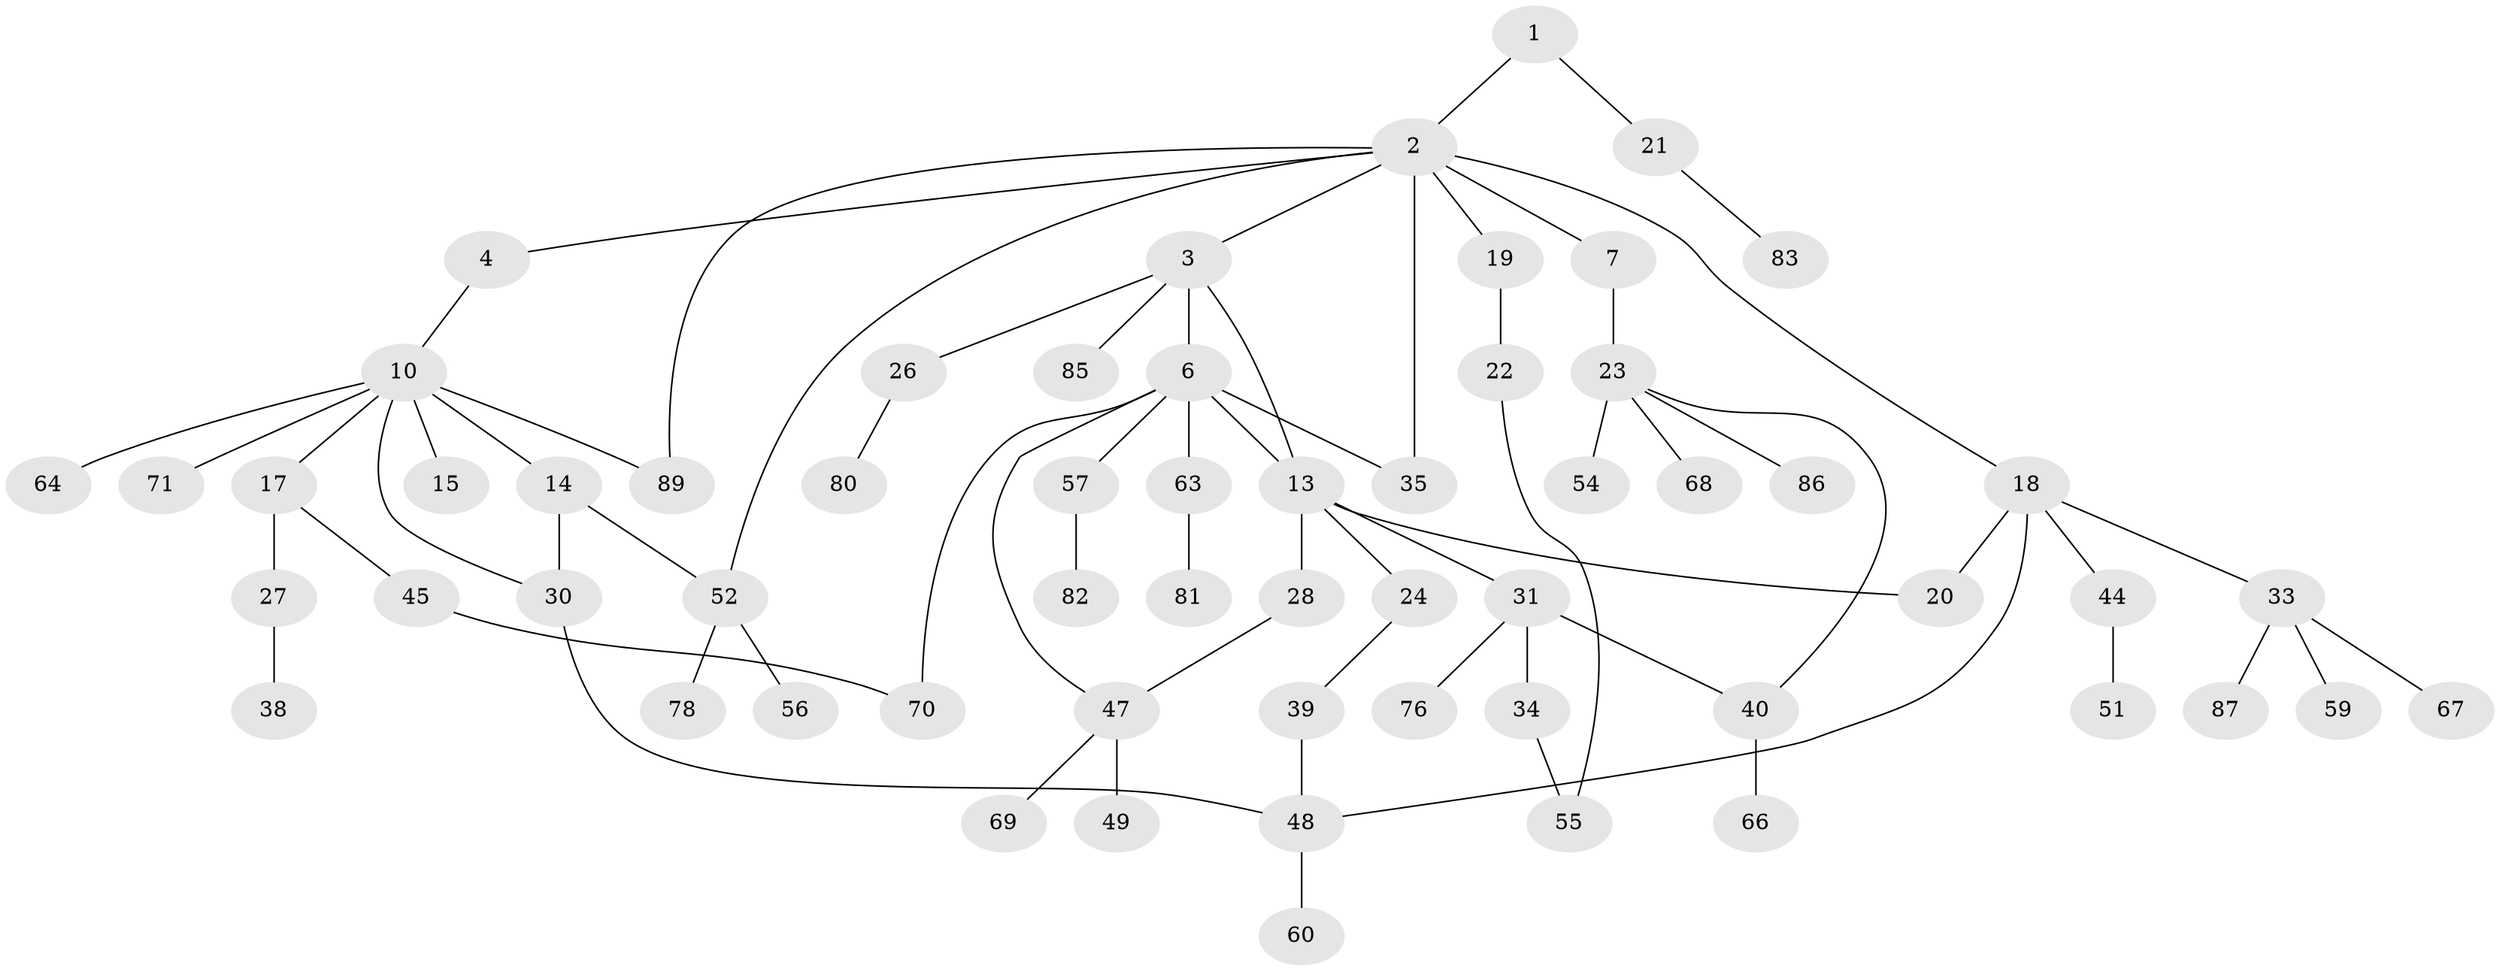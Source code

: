// Generated by graph-tools (version 1.1) at 2025/51/02/27/25 19:51:36]
// undirected, 60 vertices, 71 edges
graph export_dot {
graph [start="1"]
  node [color=gray90,style=filled];
  1;
  2 [super="+12"];
  3 [super="+5"];
  4 [super="+8"];
  6 [super="+9"];
  7;
  10 [super="+11"];
  13 [super="+16"];
  14 [super="+79"];
  15;
  17 [super="+43"];
  18 [super="+41"];
  19;
  20 [super="+42"];
  21 [super="+46"];
  22 [super="+32"];
  23 [super="+29"];
  24 [super="+25"];
  26 [super="+53"];
  27 [super="+36"];
  28 [super="+75"];
  30;
  31 [super="+37"];
  33 [super="+50"];
  34 [super="+74"];
  35 [super="+88"];
  38;
  39 [super="+72"];
  40;
  44;
  45;
  47 [super="+65"];
  48 [super="+84"];
  49 [super="+62"];
  51 [super="+61"];
  52 [super="+58"];
  54;
  55;
  56;
  57;
  59;
  60;
  63 [super="+73"];
  64;
  66;
  67 [super="+77"];
  68;
  69;
  70;
  71;
  76;
  78;
  80;
  81;
  82;
  83;
  85;
  86;
  87;
  89;
  1 -- 2;
  1 -- 21;
  2 -- 3;
  2 -- 4;
  2 -- 7;
  2 -- 18;
  2 -- 19;
  2 -- 89;
  2 -- 52;
  2 -- 35;
  3 -- 26;
  3 -- 85;
  3 -- 13;
  3 -- 6;
  4 -- 10;
  6 -- 70;
  6 -- 35;
  6 -- 57;
  6 -- 13;
  6 -- 63;
  6 -- 47;
  7 -- 23;
  10 -- 64;
  10 -- 89;
  10 -- 17;
  10 -- 30;
  10 -- 71;
  10 -- 14;
  10 -- 15;
  13 -- 31;
  13 -- 24;
  13 -- 28;
  13 -- 20;
  14 -- 52;
  14 -- 30;
  17 -- 27;
  17 -- 45;
  18 -- 20;
  18 -- 33;
  18 -- 44;
  18 -- 48;
  19 -- 22;
  21 -- 83;
  22 -- 55;
  23 -- 40;
  23 -- 54;
  23 -- 68;
  23 -- 86;
  24 -- 39;
  26 -- 80;
  27 -- 38;
  28 -- 47;
  30 -- 48;
  31 -- 34;
  31 -- 40;
  31 -- 76;
  33 -- 67;
  33 -- 87;
  33 -- 59;
  34 -- 55;
  39 -- 48;
  40 -- 66;
  44 -- 51;
  45 -- 70;
  47 -- 49 [weight=2];
  47 -- 69;
  48 -- 60;
  52 -- 56;
  52 -- 78;
  57 -- 82;
  63 -- 81;
}
